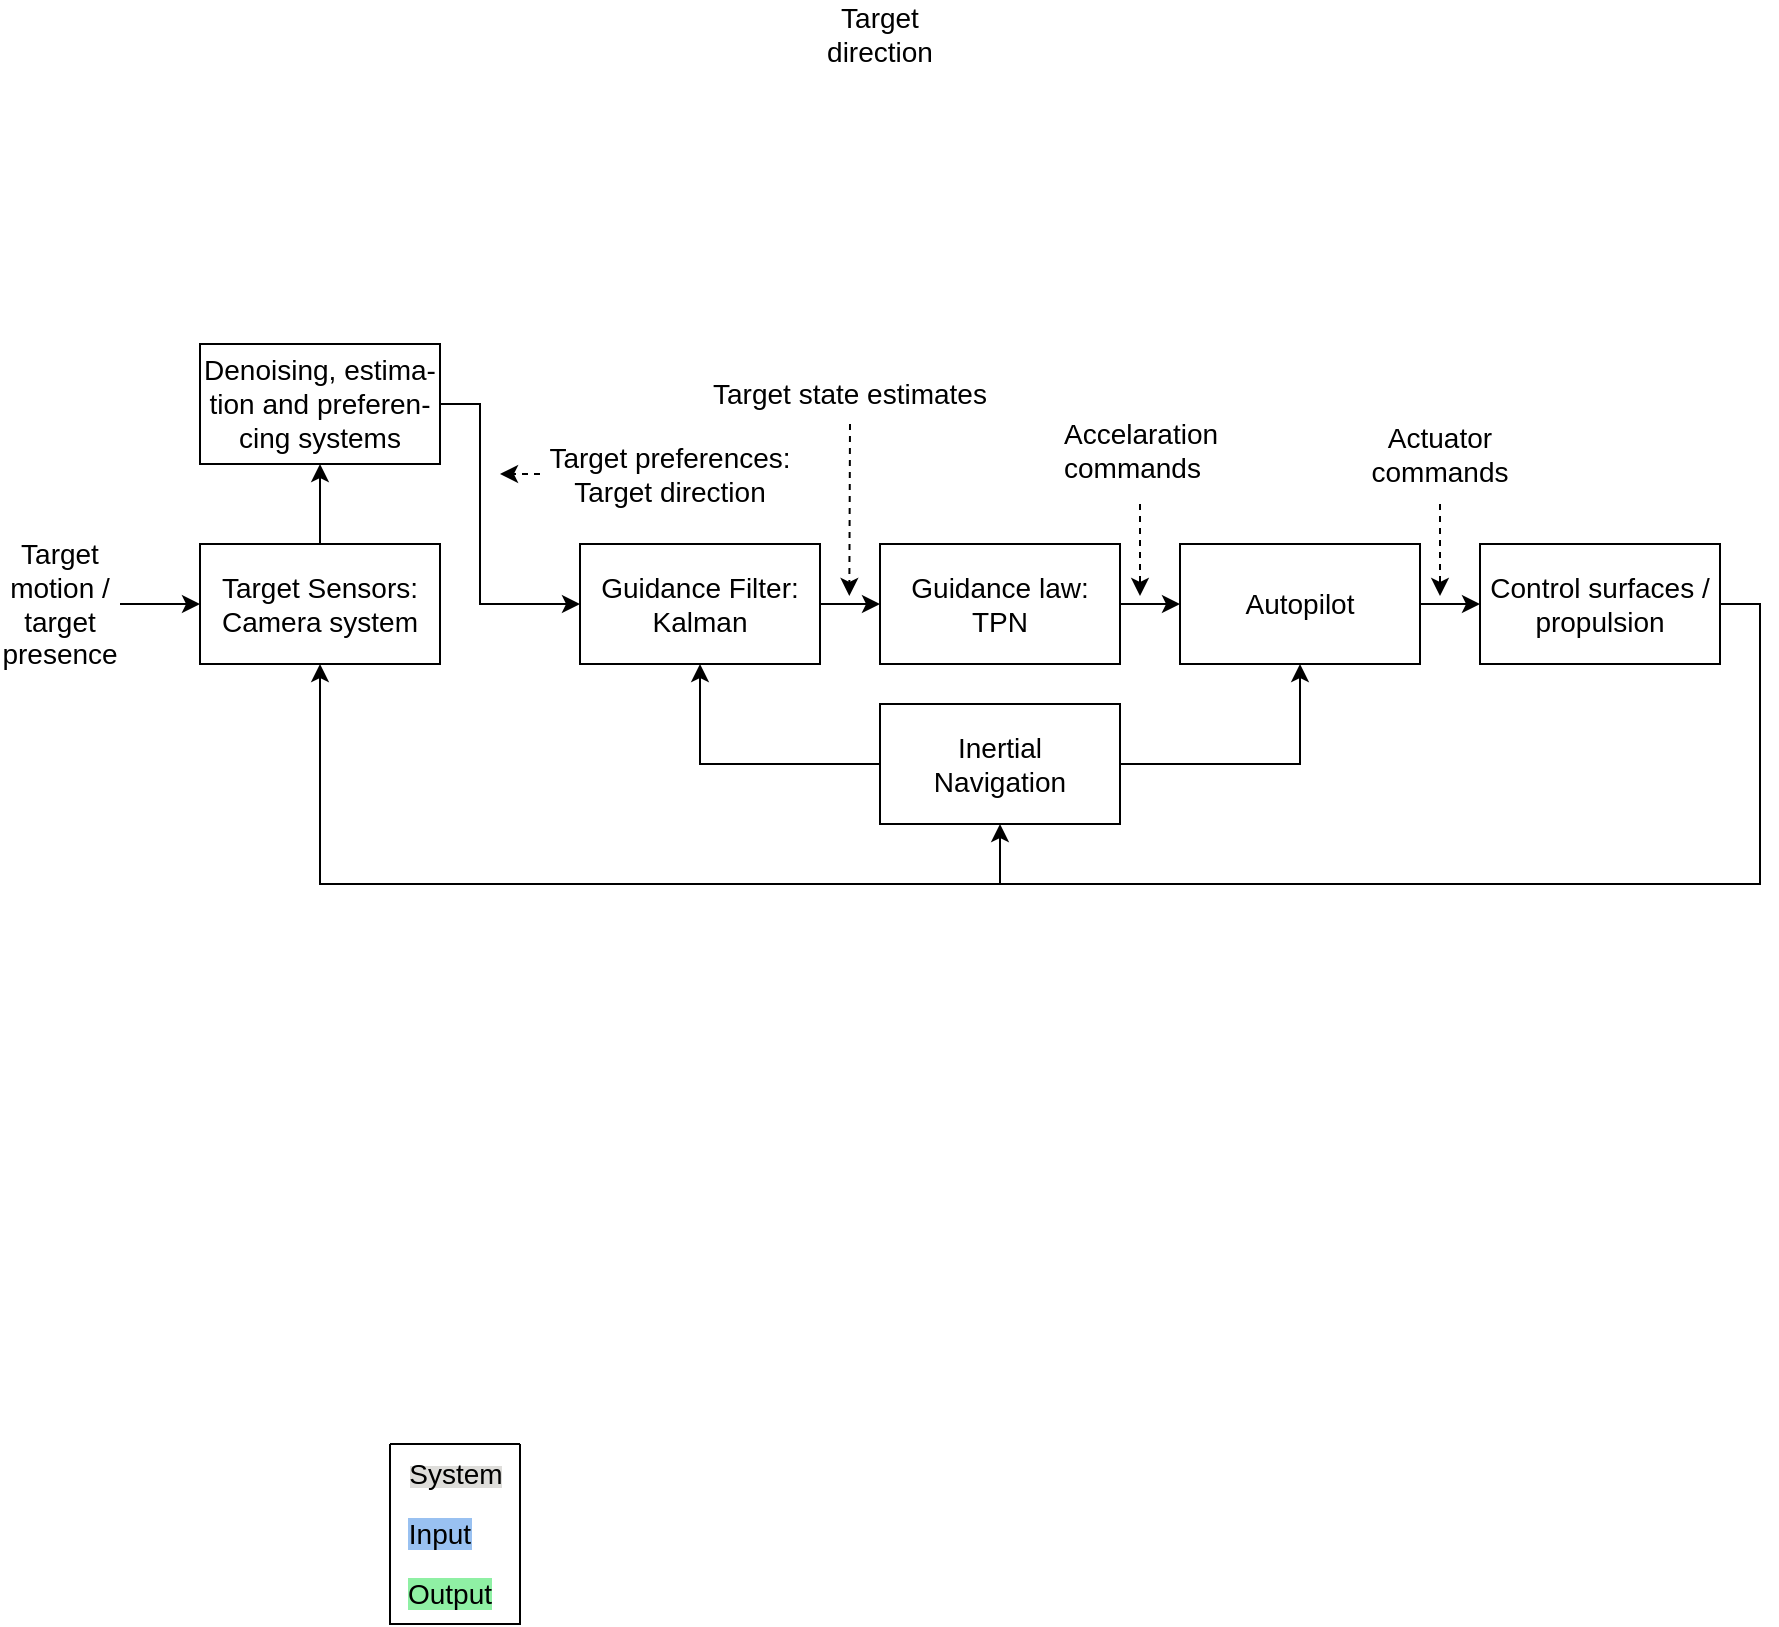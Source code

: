 <mxfile version="24.7.8">
  <diagram name="Page-1" id="WpA0GOzad-FoQttKE3py">
    <mxGraphModel dx="1990" dy="1758" grid="1" gridSize="10" guides="1" tooltips="1" connect="1" arrows="1" fold="1" page="1" pageScale="1" pageWidth="850" pageHeight="1100" math="0" shadow="0">
      <root>
        <mxCell id="0" />
        <mxCell id="1" parent="0" />
        <mxCell id="54Sqg8tzMFon0Dzdc4sl-2" value="&lt;font style=&quot;font-size: 14px; background-color: rgb(153, 193, 241);&quot;&gt;Input&lt;/font&gt;" style="text;html=1;align=center;verticalAlign=middle;whiteSpace=wrap;rounded=0;" vertex="1" parent="1">
          <mxGeometry x="150" y="680" width="60" height="30" as="geometry" />
        </mxCell>
        <mxCell id="54Sqg8tzMFon0Dzdc4sl-3" value="&lt;font style=&quot;font-size: 14px; background-color: rgb(143, 240, 164);&quot;&gt;Output&lt;/font&gt;" style="text;html=1;align=center;verticalAlign=middle;whiteSpace=wrap;rounded=0;" vertex="1" parent="1">
          <mxGeometry x="155" y="710" width="60" height="30" as="geometry" />
        </mxCell>
        <mxCell id="54Sqg8tzMFon0Dzdc4sl-4" value="" style="swimlane;startSize=0;" vertex="1" parent="1">
          <mxGeometry x="155" y="650" width="65" height="90" as="geometry" />
        </mxCell>
        <mxCell id="54Sqg8tzMFon0Dzdc4sl-5" value="&lt;font style=&quot;background-color: rgb(222, 221, 218);&quot; size=&quot;1&quot;&gt;&lt;span style=&quot;font-size: 14px;&quot;&gt;System&lt;/span&gt;&lt;/font&gt;" style="text;html=1;align=center;verticalAlign=middle;whiteSpace=wrap;rounded=0;" vertex="1" parent="54Sqg8tzMFon0Dzdc4sl-4">
          <mxGeometry x="2.5" width="60" height="30" as="geometry" />
        </mxCell>
        <mxCell id="54Sqg8tzMFon0Dzdc4sl-9" value="&lt;div style=&quot;font-size: 13px;&quot;&gt;&lt;font style=&quot;font-size: 14px;&quot;&gt;Target preferences:&lt;/font&gt;&lt;/div&gt;&lt;div&gt;&lt;font style=&quot;font-size: 14px;&quot;&gt;Target direction&lt;br&gt;&lt;/font&gt;&lt;/div&gt;" style="text;html=1;align=center;verticalAlign=middle;whiteSpace=wrap;rounded=0;" vertex="1" parent="1">
          <mxGeometry x="230" y="150" width="130" height="30" as="geometry" />
        </mxCell>
        <mxCell id="54Sqg8tzMFon0Dzdc4sl-10" value="&lt;font style=&quot;font-size: 14px;&quot;&gt;Target state estimates&lt;br&gt;&lt;/font&gt;" style="text;html=1;align=center;verticalAlign=middle;whiteSpace=wrap;rounded=0;" vertex="1" parent="1">
          <mxGeometry x="310" y="110" width="150" height="30" as="geometry" />
        </mxCell>
        <mxCell id="54Sqg8tzMFon0Dzdc4sl-14" value="&lt;font style=&quot;font-size: 14px;&quot;&gt;Actuator commands&lt;br&gt;&lt;/font&gt;" style="text;html=1;align=center;verticalAlign=middle;whiteSpace=wrap;rounded=0;" vertex="1" parent="1">
          <mxGeometry x="650" y="140" width="60" height="30" as="geometry" />
        </mxCell>
        <mxCell id="54Sqg8tzMFon0Dzdc4sl-16" value="&lt;font style=&quot;font-size: 14px;&quot;&gt;Target motion / target presence&lt;br&gt;&lt;/font&gt;" style="text;html=1;align=center;verticalAlign=middle;whiteSpace=wrap;rounded=0;" vertex="1" parent="1">
          <mxGeometry x="-40" y="215" width="60" height="30" as="geometry" />
        </mxCell>
        <mxCell id="54Sqg8tzMFon0Dzdc4sl-47" value="" style="edgeStyle=orthogonalEdgeStyle;rounded=0;orthogonalLoop=1;jettySize=auto;html=1;" edge="1" parent="1" source="54Sqg8tzMFon0Dzdc4sl-21" target="54Sqg8tzMFon0Dzdc4sl-45">
          <mxGeometry relative="1" as="geometry" />
        </mxCell>
        <mxCell id="54Sqg8tzMFon0Dzdc4sl-21" value="&lt;div&gt;&lt;font style=&quot;font-size: 14px;&quot;&gt;Target Sensors:&lt;/font&gt;&lt;/div&gt;&lt;div&gt;&lt;font style=&quot;font-size: 14px;&quot;&gt;Camera system&lt;br&gt;&lt;/font&gt;&lt;/div&gt;" style="rounded=0;whiteSpace=wrap;html=1;" vertex="1" parent="1">
          <mxGeometry x="60" y="200" width="120" height="60" as="geometry" />
        </mxCell>
        <mxCell id="54Sqg8tzMFon0Dzdc4sl-29" value="" style="edgeStyle=orthogonalEdgeStyle;rounded=0;orthogonalLoop=1;jettySize=auto;html=1;" edge="1" parent="1" source="54Sqg8tzMFon0Dzdc4sl-22" target="54Sqg8tzMFon0Dzdc4sl-23">
          <mxGeometry relative="1" as="geometry" />
        </mxCell>
        <mxCell id="54Sqg8tzMFon0Dzdc4sl-22" value="&lt;div style=&quot;font-size: 14px;&quot;&gt;&lt;font style=&quot;font-size: 14px;&quot;&gt;Guidance Filter: &lt;font style=&quot;font-size: 14px;&quot;&gt;Kalman&lt;/font&gt;&lt;br&gt;&lt;/font&gt;&lt;/div&gt;" style="rounded=0;whiteSpace=wrap;html=1;" vertex="1" parent="1">
          <mxGeometry x="250" y="200" width="120" height="60" as="geometry" />
        </mxCell>
        <mxCell id="54Sqg8tzMFon0Dzdc4sl-30" value="" style="edgeStyle=orthogonalEdgeStyle;rounded=0;orthogonalLoop=1;jettySize=auto;html=1;" edge="1" parent="1" source="54Sqg8tzMFon0Dzdc4sl-23" target="54Sqg8tzMFon0Dzdc4sl-24">
          <mxGeometry relative="1" as="geometry" />
        </mxCell>
        <mxCell id="54Sqg8tzMFon0Dzdc4sl-23" value="&lt;div&gt;&lt;font style=&quot;font-size: 14px;&quot;&gt;Guidance law:&lt;/font&gt;&lt;/div&gt;&lt;div&gt;&lt;font style=&quot;font-size: 14px;&quot;&gt;TPN&lt;/font&gt;&lt;/div&gt;" style="rounded=0;whiteSpace=wrap;html=1;" vertex="1" parent="1">
          <mxGeometry x="400" y="200" width="120" height="60" as="geometry" />
        </mxCell>
        <mxCell id="54Sqg8tzMFon0Dzdc4sl-31" value="" style="edgeStyle=orthogonalEdgeStyle;rounded=0;orthogonalLoop=1;jettySize=auto;html=1;" edge="1" parent="1" source="54Sqg8tzMFon0Dzdc4sl-24" target="54Sqg8tzMFon0Dzdc4sl-27">
          <mxGeometry relative="1" as="geometry" />
        </mxCell>
        <mxCell id="54Sqg8tzMFon0Dzdc4sl-24" value="&lt;font style=&quot;font-size: 14px;&quot;&gt;Autopilot&lt;/font&gt;" style="rounded=0;whiteSpace=wrap;html=1;" vertex="1" parent="1">
          <mxGeometry x="550" y="200" width="120" height="60" as="geometry" />
        </mxCell>
        <mxCell id="54Sqg8tzMFon0Dzdc4sl-32" style="edgeStyle=orthogonalEdgeStyle;rounded=0;orthogonalLoop=1;jettySize=auto;html=1;entryX=0.5;entryY=1;entryDx=0;entryDy=0;" edge="1" parent="1" source="54Sqg8tzMFon0Dzdc4sl-26" target="54Sqg8tzMFon0Dzdc4sl-24">
          <mxGeometry relative="1" as="geometry" />
        </mxCell>
        <mxCell id="54Sqg8tzMFon0Dzdc4sl-33" style="edgeStyle=orthogonalEdgeStyle;rounded=0;orthogonalLoop=1;jettySize=auto;html=1;entryX=0.5;entryY=1;entryDx=0;entryDy=0;" edge="1" parent="1" source="54Sqg8tzMFon0Dzdc4sl-26" target="54Sqg8tzMFon0Dzdc4sl-22">
          <mxGeometry relative="1" as="geometry" />
        </mxCell>
        <mxCell id="54Sqg8tzMFon0Dzdc4sl-26" value="&lt;div&gt;&lt;font style=&quot;font-size: 14px;&quot;&gt;Inertial&lt;/font&gt;&lt;/div&gt;&lt;div&gt;&lt;font style=&quot;font-size: 14px;&quot;&gt;Navigation&lt;/font&gt;&lt;/div&gt;" style="rounded=0;whiteSpace=wrap;html=1;" vertex="1" parent="1">
          <mxGeometry x="400" y="280" width="120" height="60" as="geometry" />
        </mxCell>
        <mxCell id="54Sqg8tzMFon0Dzdc4sl-34" style="edgeStyle=orthogonalEdgeStyle;rounded=0;orthogonalLoop=1;jettySize=auto;html=1;entryX=0.5;entryY=1;entryDx=0;entryDy=0;" edge="1" parent="1" source="54Sqg8tzMFon0Dzdc4sl-27" target="54Sqg8tzMFon0Dzdc4sl-21">
          <mxGeometry relative="1" as="geometry">
            <mxPoint x="840" y="380" as="targetPoint" />
            <Array as="points">
              <mxPoint x="840" y="230" />
              <mxPoint x="840" y="370" />
              <mxPoint x="120" y="370" />
              <mxPoint x="120" y="260" />
            </Array>
          </mxGeometry>
        </mxCell>
        <mxCell id="54Sqg8tzMFon0Dzdc4sl-27" value="&lt;font style=&quot;font-size: 14px;&quot;&gt;Control surfaces / propulsion&lt;br&gt;&lt;/font&gt;" style="rounded=0;whiteSpace=wrap;html=1;" vertex="1" parent="1">
          <mxGeometry x="700" y="200" width="120" height="60" as="geometry" />
        </mxCell>
        <mxCell id="54Sqg8tzMFon0Dzdc4sl-35" value="" style="endArrow=classic;html=1;rounded=0;entryX=0.5;entryY=1;entryDx=0;entryDy=0;" edge="1" parent="1" target="54Sqg8tzMFon0Dzdc4sl-26">
          <mxGeometry width="50" height="50" relative="1" as="geometry">
            <mxPoint x="460" y="370" as="sourcePoint" />
            <mxPoint x="530" y="440" as="targetPoint" />
          </mxGeometry>
        </mxCell>
        <mxCell id="54Sqg8tzMFon0Dzdc4sl-37" value="" style="endArrow=classic;html=1;rounded=0;entryX=0;entryY=0.5;entryDx=0;entryDy=0;" edge="1" parent="1" target="54Sqg8tzMFon0Dzdc4sl-21">
          <mxGeometry width="50" height="50" relative="1" as="geometry">
            <mxPoint x="20" y="230" as="sourcePoint" />
            <mxPoint x="90" y="310" as="targetPoint" />
          </mxGeometry>
        </mxCell>
        <mxCell id="54Sqg8tzMFon0Dzdc4sl-40" value="" style="html=1;labelBackgroundColor=#ffffff;startArrow=none;startFill=0;startSize=6;endArrow=classic;endFill=1;endSize=6;jettySize=auto;orthogonalLoop=1;strokeWidth=1;dashed=1;fontSize=14;rounded=0;" edge="1" parent="1">
          <mxGeometry width="60" height="60" relative="1" as="geometry">
            <mxPoint x="385" y="140" as="sourcePoint" />
            <mxPoint x="384.66" y="226" as="targetPoint" />
          </mxGeometry>
        </mxCell>
        <mxCell id="54Sqg8tzMFon0Dzdc4sl-41" value="" style="html=1;labelBackgroundColor=#ffffff;startArrow=none;startFill=0;startSize=6;endArrow=classic;endFill=1;endSize=6;jettySize=auto;orthogonalLoop=1;strokeWidth=1;dashed=1;fontSize=14;rounded=0;" edge="1" parent="1">
          <mxGeometry width="60" height="60" relative="1" as="geometry">
            <mxPoint x="530" y="180" as="sourcePoint" />
            <mxPoint x="530" y="226" as="targetPoint" />
          </mxGeometry>
        </mxCell>
        <mxCell id="54Sqg8tzMFon0Dzdc4sl-43" value="" style="html=1;labelBackgroundColor=#ffffff;startArrow=none;startFill=0;startSize=6;endArrow=classic;endFill=1;endSize=6;jettySize=auto;orthogonalLoop=1;strokeWidth=1;dashed=1;fontSize=14;rounded=0;" edge="1" parent="1">
          <mxGeometry width="60" height="60" relative="1" as="geometry">
            <mxPoint x="680" y="180" as="sourcePoint" />
            <mxPoint x="680" y="226" as="targetPoint" />
          </mxGeometry>
        </mxCell>
        <mxCell id="54Sqg8tzMFon0Dzdc4sl-44" value="&lt;div&gt;&lt;font style=&quot;font-size: 14px;&quot;&gt;Accelaration&lt;/font&gt;&lt;/div&gt;&lt;div&gt;&lt;font style=&quot;font-size: 14px;&quot;&gt;commands&lt;/font&gt;&lt;/div&gt;" style="text;whiteSpace=wrap;html=1;" vertex="1" parent="1">
          <mxGeometry x="490" y="130" width="160" height="40" as="geometry" />
        </mxCell>
        <mxCell id="54Sqg8tzMFon0Dzdc4sl-54" style="edgeStyle=orthogonalEdgeStyle;rounded=0;orthogonalLoop=1;jettySize=auto;html=1;entryX=0;entryY=0.5;entryDx=0;entryDy=0;" edge="1" parent="1" source="54Sqg8tzMFon0Dzdc4sl-45" target="54Sqg8tzMFon0Dzdc4sl-22">
          <mxGeometry relative="1" as="geometry">
            <Array as="points">
              <mxPoint x="200" y="130" />
              <mxPoint x="200" y="230" />
            </Array>
          </mxGeometry>
        </mxCell>
        <mxCell id="54Sqg8tzMFon0Dzdc4sl-45" value="&lt;font style=&quot;font-size: 14px;&quot;&gt;Denoising, estima-tion and preferen-cing systems&lt;/font&gt;" style="rounded=0;whiteSpace=wrap;html=1;" vertex="1" parent="1">
          <mxGeometry x="60" y="100" width="120" height="60" as="geometry" />
        </mxCell>
        <mxCell id="54Sqg8tzMFon0Dzdc4sl-48" value="&lt;font style=&quot;font-size: 14px;&quot;&gt;Target direction&lt;br&gt;&lt;/font&gt;" style="text;html=1;align=center;verticalAlign=middle;whiteSpace=wrap;rounded=0;" vertex="1" parent="1">
          <mxGeometry x="370" y="-70" width="60" height="30" as="geometry" />
        </mxCell>
        <mxCell id="54Sqg8tzMFon0Dzdc4sl-56" value="" style="html=1;labelBackgroundColor=#ffffff;startArrow=none;startFill=0;startSize=6;endArrow=classic;endFill=1;endSize=6;jettySize=auto;orthogonalLoop=1;strokeWidth=1;dashed=1;fontSize=14;rounded=0;exitX=0;exitY=0.5;exitDx=0;exitDy=0;" edge="1" parent="1" source="54Sqg8tzMFon0Dzdc4sl-9">
          <mxGeometry width="60" height="60" relative="1" as="geometry">
            <mxPoint x="200" y="170" as="sourcePoint" />
            <mxPoint x="210" y="165" as="targetPoint" />
          </mxGeometry>
        </mxCell>
      </root>
    </mxGraphModel>
  </diagram>
</mxfile>
